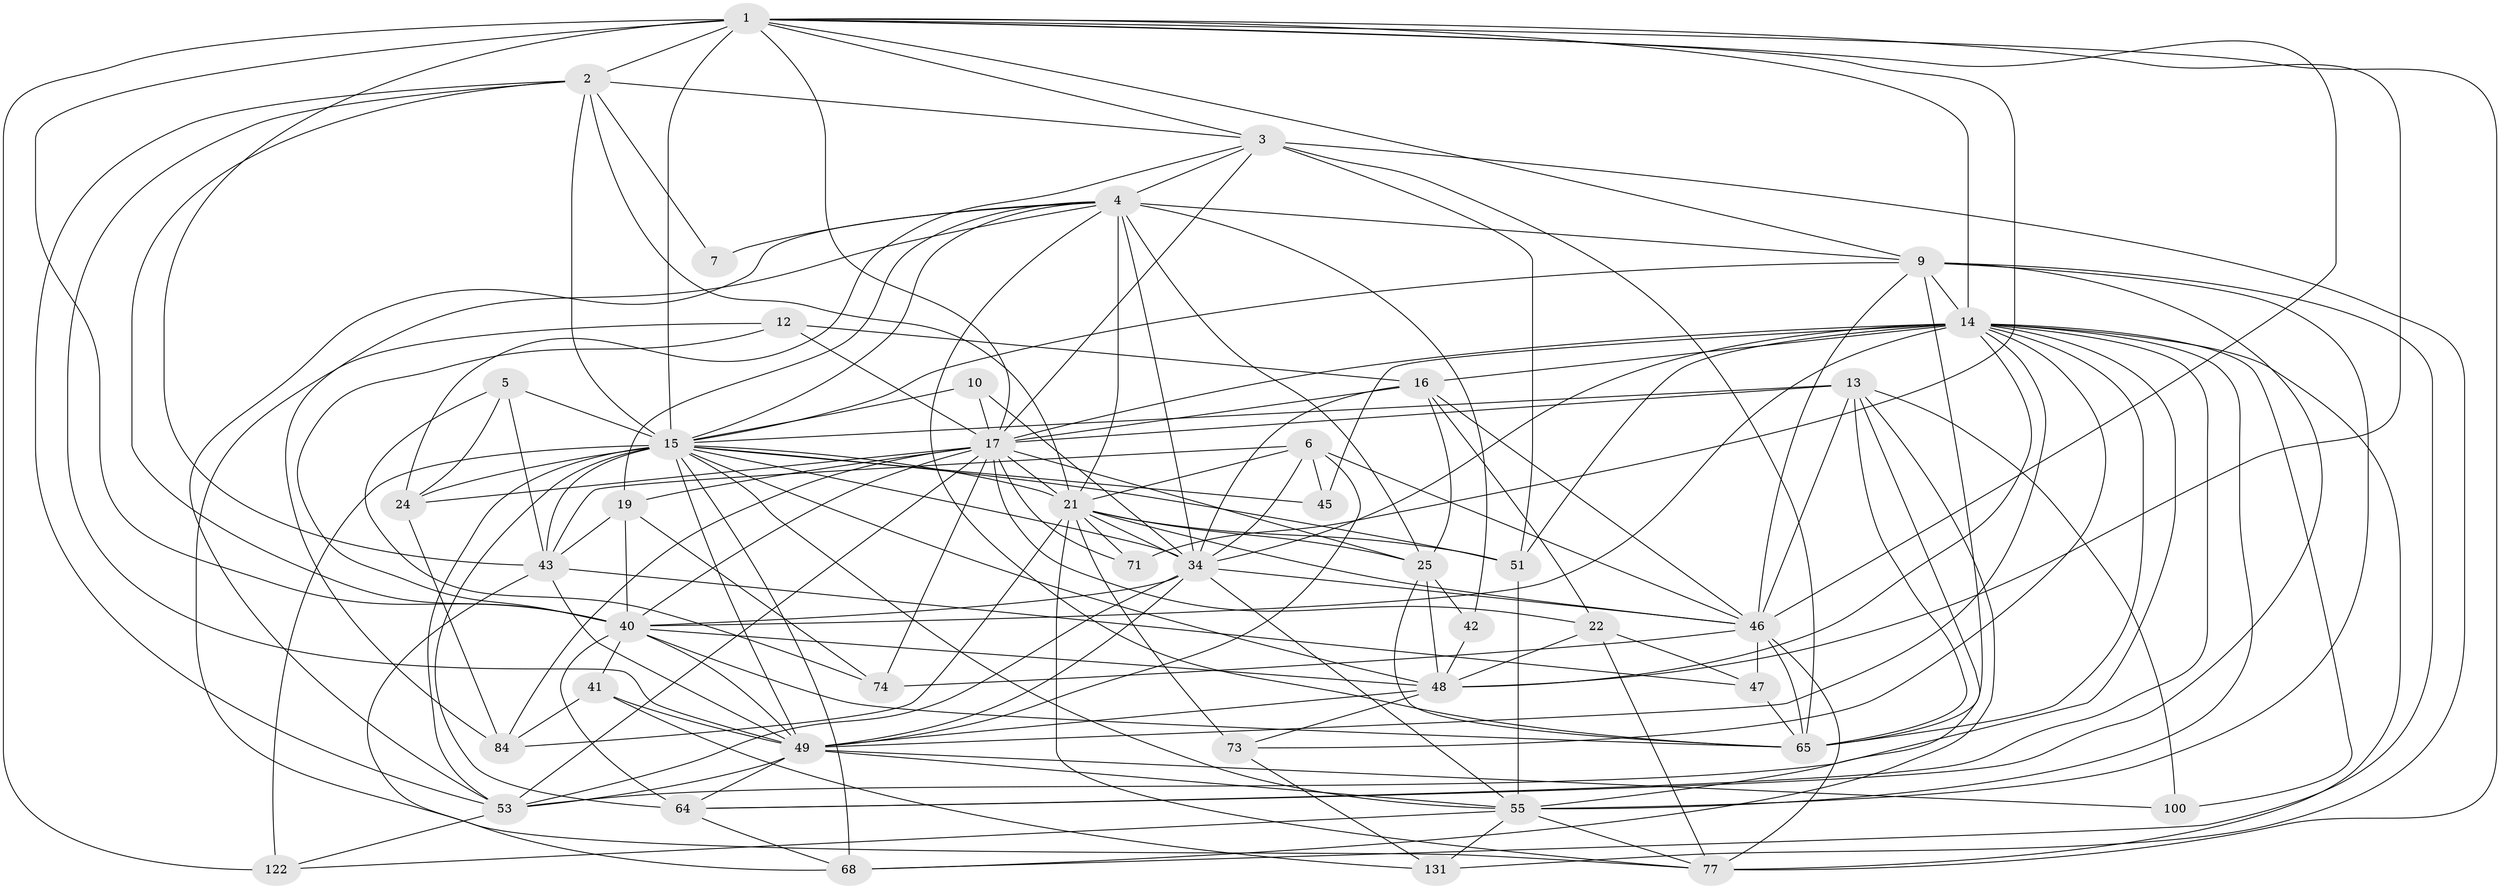 // original degree distribution, {6: 0.07482993197278912, 3: 0.2857142857142857, 2: 0.10884353741496598, 4: 0.30612244897959184, 7: 0.04081632653061224, 9: 0.006802721088435374, 5: 0.17006802721088435, 8: 0.006802721088435374}
// Generated by graph-tools (version 1.1) at 2025/18/03/04/25 18:18:34]
// undirected, 44 vertices, 164 edges
graph export_dot {
graph [start="1"]
  node [color=gray90,style=filled];
  1 [super="+30+82+11"];
  2 [super="+38"];
  3 [super="+81+31"];
  4 [super="+8+59+134"];
  5;
  6 [super="+26+20"];
  7;
  9 [super="+91"];
  10;
  12 [super="+120"];
  13 [super="+39+75"];
  14 [super="+110+99+18"];
  15 [super="+88+50+27+28"];
  16 [super="+94"];
  17 [super="+117+83+35"];
  19 [super="+33+29+127"];
  21 [super="+145+138+32"];
  22 [super="+146"];
  24 [super="+115"];
  25 [super="+107"];
  34 [super="+44"];
  40 [super="+123+69+76+63+129"];
  41 [super="+89"];
  42 [super="+60"];
  43 [super="+139+98"];
  45;
  46 [super="+86+66"];
  47 [super="+72"];
  48 [super="+108+133"];
  49 [super="+87+56+61"];
  51;
  53 [super="+105+58"];
  55 [super="+125+119"];
  64 [super="+113+78"];
  65 [super="+95+70+90"];
  68 [super="+136"];
  71;
  73 [super="+85"];
  74;
  77 [super="+126"];
  84 [super="+97"];
  100;
  122;
  131;
  1 -- 15 [weight=5];
  1 -- 46 [weight=2];
  1 -- 48;
  1 -- 2;
  1 -- 77;
  1 -- 14;
  1 -- 17;
  1 -- 40;
  1 -- 3;
  1 -- 71;
  1 -- 9;
  1 -- 122;
  1 -- 43;
  2 -- 3;
  2 -- 7;
  2 -- 21;
  2 -- 53;
  2 -- 15;
  2 -- 40;
  2 -- 49;
  3 -- 17 [weight=2];
  3 -- 51;
  3 -- 65;
  3 -- 4;
  3 -- 131;
  3 -- 24;
  4 -- 15;
  4 -- 21 [weight=2];
  4 -- 65;
  4 -- 34;
  4 -- 7;
  4 -- 42;
  4 -- 19;
  4 -- 84;
  4 -- 53;
  4 -- 25;
  4 -- 9;
  5 -- 74;
  5 -- 43;
  5 -- 15;
  5 -- 24;
  6 -- 34;
  6 -- 43;
  6 -- 46;
  6 -- 45;
  6 -- 21;
  6 -- 49;
  9 -- 46;
  9 -- 64;
  9 -- 65;
  9 -- 68;
  9 -- 55 [weight=2];
  9 -- 14;
  9 -- 15;
  10 -- 15;
  10 -- 17 [weight=2];
  10 -- 34;
  12 -- 17;
  12 -- 16;
  12 -- 40;
  12 -- 77;
  13 -- 17;
  13 -- 65;
  13 -- 100;
  13 -- 68;
  13 -- 46;
  13 -- 55;
  13 -- 15;
  14 -- 73;
  14 -- 40 [weight=3];
  14 -- 64 [weight=2];
  14 -- 65 [weight=2];
  14 -- 34;
  14 -- 16 [weight=2];
  14 -- 49;
  14 -- 100;
  14 -- 77;
  14 -- 45;
  14 -- 17 [weight=2];
  14 -- 48 [weight=2];
  14 -- 51 [weight=2];
  14 -- 53;
  14 -- 55;
  15 -- 55;
  15 -- 49 [weight=2];
  15 -- 43 [weight=2];
  15 -- 48;
  15 -- 53;
  15 -- 64;
  15 -- 34;
  15 -- 68;
  15 -- 45;
  15 -- 51;
  15 -- 21;
  15 -- 24;
  15 -- 122;
  16 -- 46;
  16 -- 17;
  16 -- 34;
  16 -- 22;
  16 -- 25;
  17 -- 74;
  17 -- 22;
  17 -- 71;
  17 -- 21 [weight=2];
  17 -- 84;
  17 -- 19;
  17 -- 40;
  17 -- 53;
  17 -- 24;
  17 -- 25;
  19 -- 43;
  19 -- 74;
  19 -- 40 [weight=3];
  21 -- 34;
  21 -- 77;
  21 -- 71;
  21 -- 73;
  21 -- 51;
  21 -- 84;
  21 -- 25;
  21 -- 46;
  22 -- 48;
  22 -- 47;
  22 -- 77;
  24 -- 84;
  25 -- 42;
  25 -- 65;
  25 -- 48;
  34 -- 46;
  34 -- 55;
  34 -- 49;
  34 -- 40;
  34 -- 53;
  40 -- 41;
  40 -- 48;
  40 -- 65 [weight=2];
  40 -- 64;
  40 -- 49;
  41 -- 84;
  41 -- 49;
  41 -- 131;
  42 -- 48;
  43 -- 68;
  43 -- 47;
  43 -- 49;
  46 -- 77;
  46 -- 65;
  46 -- 74;
  46 -- 47;
  47 -- 65;
  48 -- 49 [weight=2];
  48 -- 73;
  49 -- 64;
  49 -- 100;
  49 -- 55;
  49 -- 53;
  51 -- 55;
  53 -- 122;
  55 -- 131;
  55 -- 122;
  55 -- 77;
  64 -- 68;
  73 -- 131;
}
